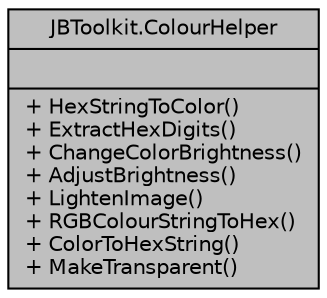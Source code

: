 digraph "JBToolkit.ColourHelper"
{
 // LATEX_PDF_SIZE
  edge [fontname="Helvetica",fontsize="10",labelfontname="Helvetica",labelfontsize="10"];
  node [fontname="Helvetica",fontsize="10",shape=record];
  Node1 [label="{JBToolkit.ColourHelper\n||+ HexStringToColor()\l+ ExtractHexDigits()\l+ ChangeColorBrightness()\l+ AdjustBrightness()\l+ LightenImage()\l+ RGBColourStringToHex()\l+ ColorToHexString()\l+ MakeTransparent()\l}",height=0.2,width=0.4,color="black", fillcolor="grey75", style="filled", fontcolor="black",tooltip="Methods to convert RGB to hex, hex to RGB, alter colour brightness, lightness, intensity,..."];
}
